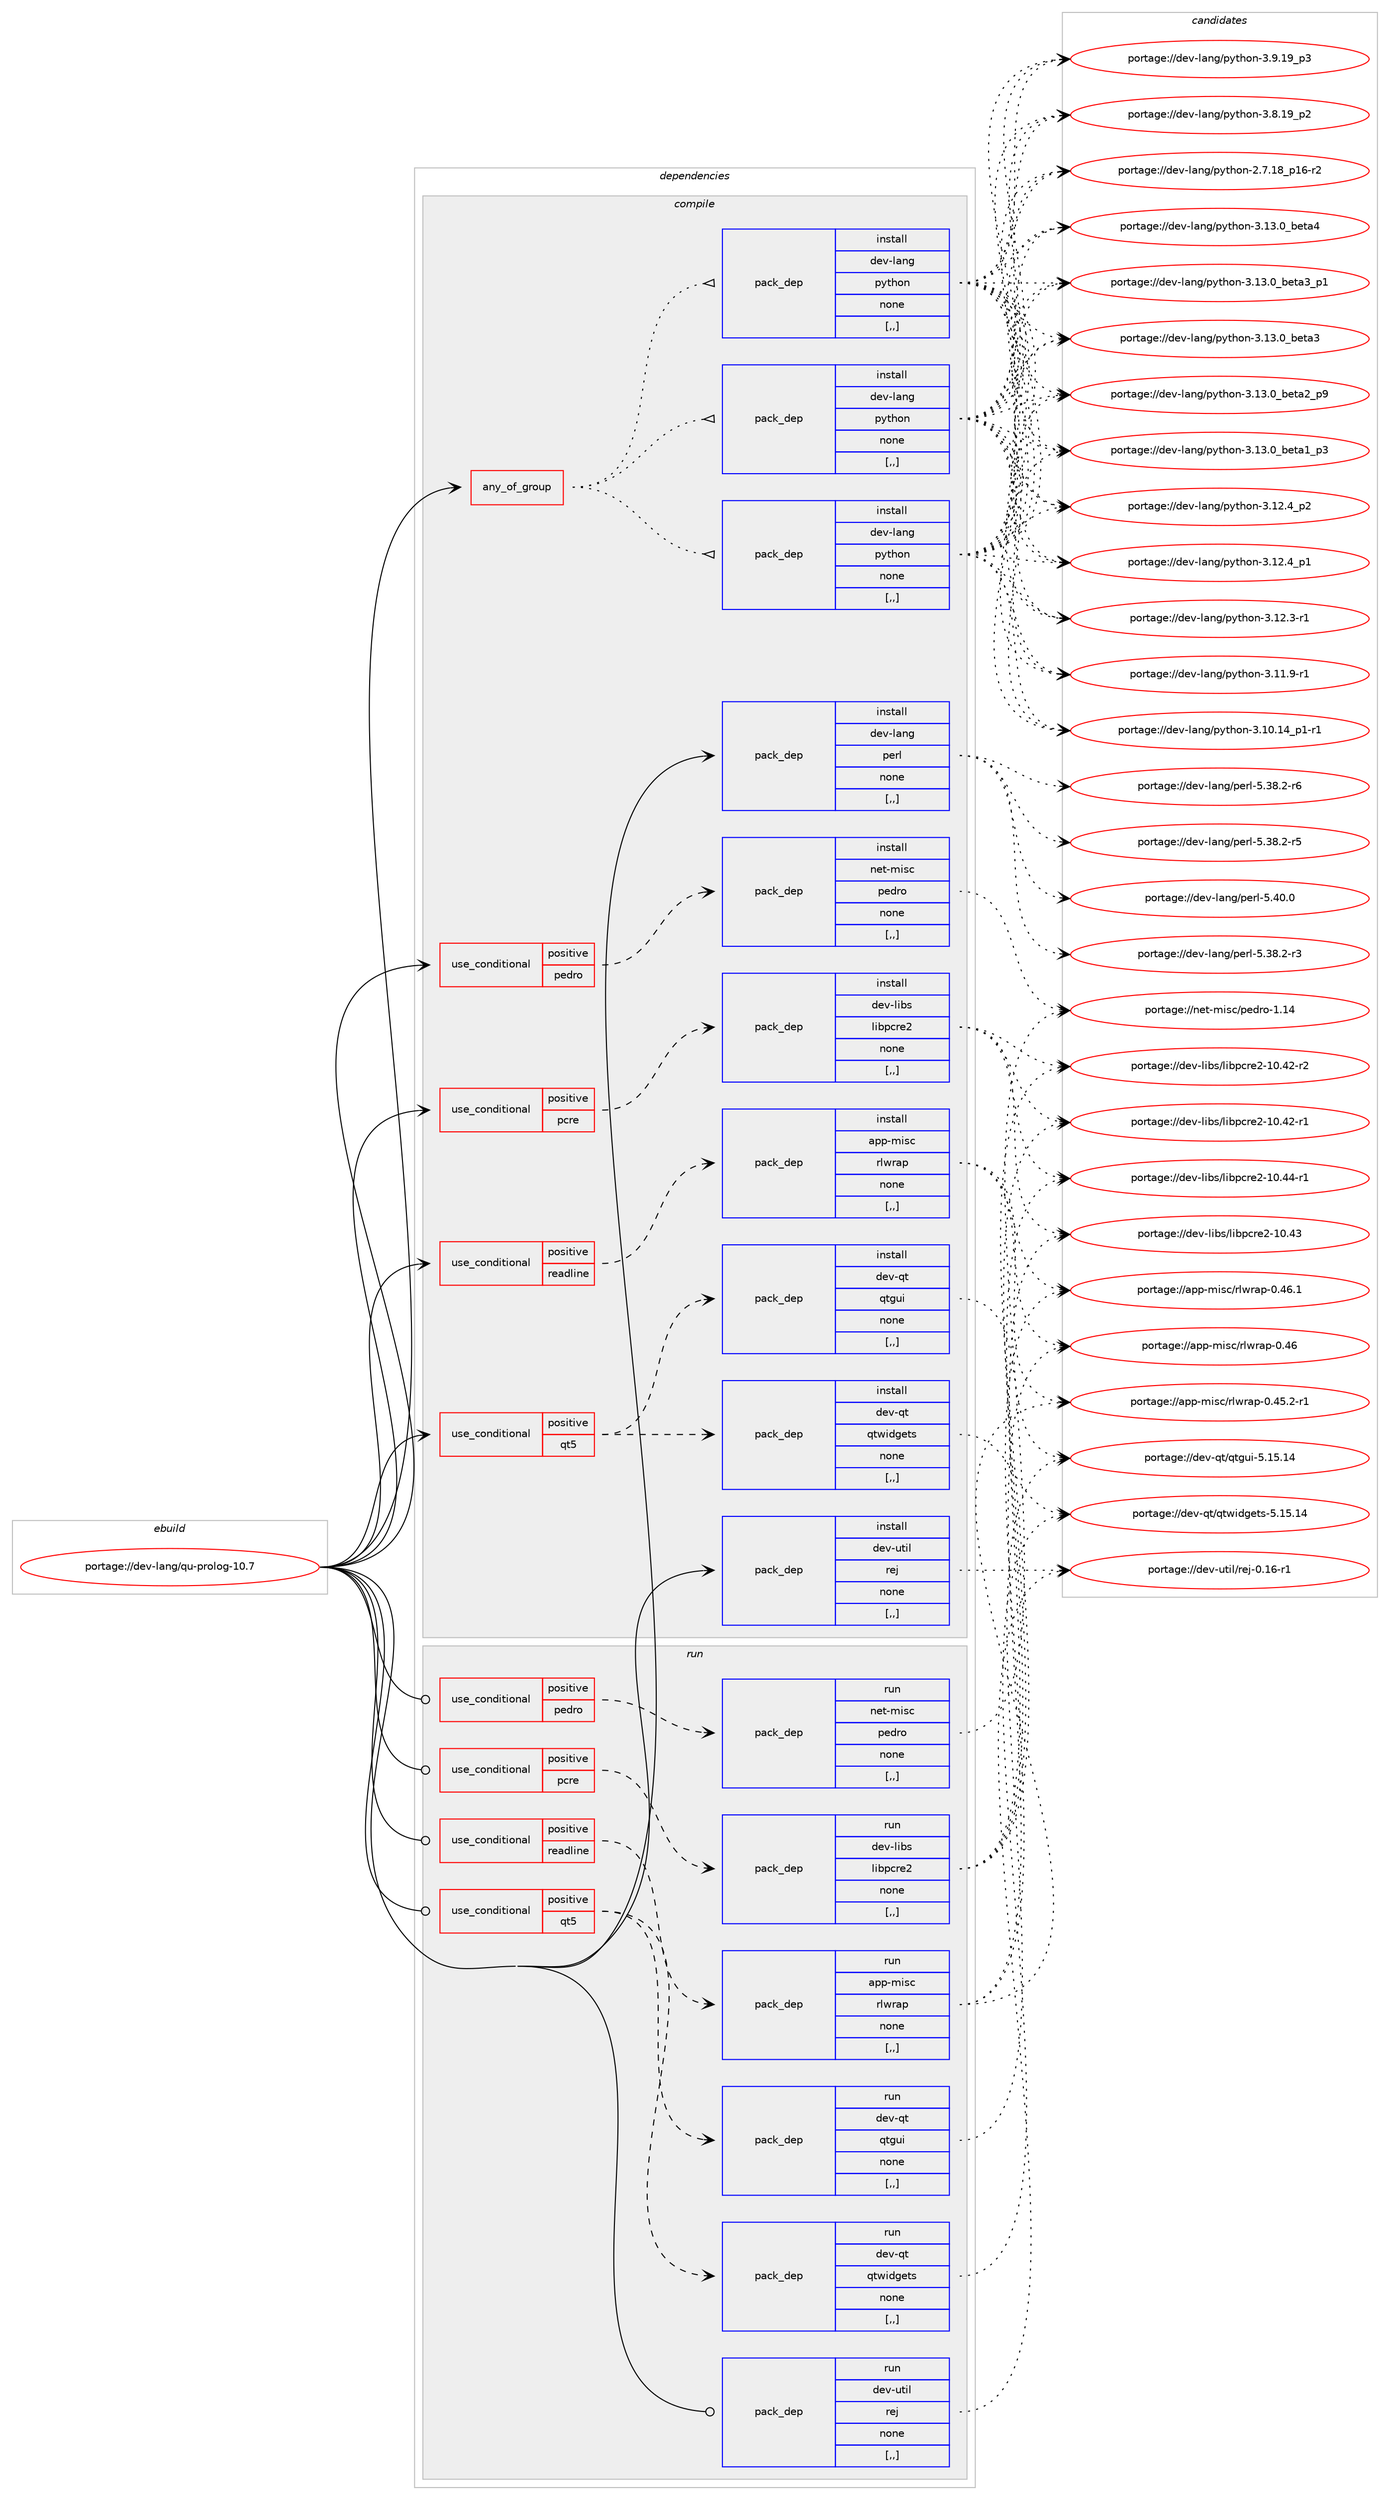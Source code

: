 digraph prolog {

# *************
# Graph options
# *************

newrank=true;
concentrate=true;
compound=true;
graph [rankdir=LR,fontname=Helvetica,fontsize=10,ranksep=1.5];#, ranksep=2.5, nodesep=0.2];
edge  [arrowhead=vee];
node  [fontname=Helvetica,fontsize=10];

# **********
# The ebuild
# **********

subgraph cluster_leftcol {
color=gray;
label=<<i>ebuild</i>>;
id [label="portage://dev-lang/qu-prolog-10.7", color=red, width=4, href="../dev-lang/qu-prolog-10.7.svg"];
}

# ****************
# The dependencies
# ****************

subgraph cluster_midcol {
color=gray;
label=<<i>dependencies</i>>;
subgraph cluster_compile {
fillcolor="#eeeeee";
style=filled;
label=<<i>compile</i>>;
subgraph any979 {
dependency102832 [label=<<TABLE BORDER="0" CELLBORDER="1" CELLSPACING="0" CELLPADDING="4"><TR><TD CELLPADDING="10">any_of_group</TD></TR></TABLE>>, shape=none, color=red];subgraph pack77482 {
dependency102833 [label=<<TABLE BORDER="0" CELLBORDER="1" CELLSPACING="0" CELLPADDING="4" WIDTH="220"><TR><TD ROWSPAN="6" CELLPADDING="30">pack_dep</TD></TR><TR><TD WIDTH="110">install</TD></TR><TR><TD>dev-lang</TD></TR><TR><TD>python</TD></TR><TR><TD>none</TD></TR><TR><TD>[,,]</TD></TR></TABLE>>, shape=none, color=blue];
}
dependency102832:e -> dependency102833:w [weight=20,style="dotted",arrowhead="oinv"];
subgraph pack77483 {
dependency102834 [label=<<TABLE BORDER="0" CELLBORDER="1" CELLSPACING="0" CELLPADDING="4" WIDTH="220"><TR><TD ROWSPAN="6" CELLPADDING="30">pack_dep</TD></TR><TR><TD WIDTH="110">install</TD></TR><TR><TD>dev-lang</TD></TR><TR><TD>python</TD></TR><TR><TD>none</TD></TR><TR><TD>[,,]</TD></TR></TABLE>>, shape=none, color=blue];
}
dependency102832:e -> dependency102834:w [weight=20,style="dotted",arrowhead="oinv"];
subgraph pack77484 {
dependency102835 [label=<<TABLE BORDER="0" CELLBORDER="1" CELLSPACING="0" CELLPADDING="4" WIDTH="220"><TR><TD ROWSPAN="6" CELLPADDING="30">pack_dep</TD></TR><TR><TD WIDTH="110">install</TD></TR><TR><TD>dev-lang</TD></TR><TR><TD>python</TD></TR><TR><TD>none</TD></TR><TR><TD>[,,]</TD></TR></TABLE>>, shape=none, color=blue];
}
dependency102832:e -> dependency102835:w [weight=20,style="dotted",arrowhead="oinv"];
}
id:e -> dependency102832:w [weight=20,style="solid",arrowhead="vee"];
subgraph cond24249 {
dependency102836 [label=<<TABLE BORDER="0" CELLBORDER="1" CELLSPACING="0" CELLPADDING="4"><TR><TD ROWSPAN="3" CELLPADDING="10">use_conditional</TD></TR><TR><TD>positive</TD></TR><TR><TD>pcre</TD></TR></TABLE>>, shape=none, color=red];
subgraph pack77485 {
dependency102837 [label=<<TABLE BORDER="0" CELLBORDER="1" CELLSPACING="0" CELLPADDING="4" WIDTH="220"><TR><TD ROWSPAN="6" CELLPADDING="30">pack_dep</TD></TR><TR><TD WIDTH="110">install</TD></TR><TR><TD>dev-libs</TD></TR><TR><TD>libpcre2</TD></TR><TR><TD>none</TD></TR><TR><TD>[,,]</TD></TR></TABLE>>, shape=none, color=blue];
}
dependency102836:e -> dependency102837:w [weight=20,style="dashed",arrowhead="vee"];
}
id:e -> dependency102836:w [weight=20,style="solid",arrowhead="vee"];
subgraph cond24250 {
dependency102838 [label=<<TABLE BORDER="0" CELLBORDER="1" CELLSPACING="0" CELLPADDING="4"><TR><TD ROWSPAN="3" CELLPADDING="10">use_conditional</TD></TR><TR><TD>positive</TD></TR><TR><TD>pedro</TD></TR></TABLE>>, shape=none, color=red];
subgraph pack77486 {
dependency102839 [label=<<TABLE BORDER="0" CELLBORDER="1" CELLSPACING="0" CELLPADDING="4" WIDTH="220"><TR><TD ROWSPAN="6" CELLPADDING="30">pack_dep</TD></TR><TR><TD WIDTH="110">install</TD></TR><TR><TD>net-misc</TD></TR><TR><TD>pedro</TD></TR><TR><TD>none</TD></TR><TR><TD>[,,]</TD></TR></TABLE>>, shape=none, color=blue];
}
dependency102838:e -> dependency102839:w [weight=20,style="dashed",arrowhead="vee"];
}
id:e -> dependency102838:w [weight=20,style="solid",arrowhead="vee"];
subgraph cond24251 {
dependency102840 [label=<<TABLE BORDER="0" CELLBORDER="1" CELLSPACING="0" CELLPADDING="4"><TR><TD ROWSPAN="3" CELLPADDING="10">use_conditional</TD></TR><TR><TD>positive</TD></TR><TR><TD>qt5</TD></TR></TABLE>>, shape=none, color=red];
subgraph pack77487 {
dependency102841 [label=<<TABLE BORDER="0" CELLBORDER="1" CELLSPACING="0" CELLPADDING="4" WIDTH="220"><TR><TD ROWSPAN="6" CELLPADDING="30">pack_dep</TD></TR><TR><TD WIDTH="110">install</TD></TR><TR><TD>dev-qt</TD></TR><TR><TD>qtwidgets</TD></TR><TR><TD>none</TD></TR><TR><TD>[,,]</TD></TR></TABLE>>, shape=none, color=blue];
}
dependency102840:e -> dependency102841:w [weight=20,style="dashed",arrowhead="vee"];
subgraph pack77488 {
dependency102842 [label=<<TABLE BORDER="0" CELLBORDER="1" CELLSPACING="0" CELLPADDING="4" WIDTH="220"><TR><TD ROWSPAN="6" CELLPADDING="30">pack_dep</TD></TR><TR><TD WIDTH="110">install</TD></TR><TR><TD>dev-qt</TD></TR><TR><TD>qtgui</TD></TR><TR><TD>none</TD></TR><TR><TD>[,,]</TD></TR></TABLE>>, shape=none, color=blue];
}
dependency102840:e -> dependency102842:w [weight=20,style="dashed",arrowhead="vee"];
}
id:e -> dependency102840:w [weight=20,style="solid",arrowhead="vee"];
subgraph cond24252 {
dependency102843 [label=<<TABLE BORDER="0" CELLBORDER="1" CELLSPACING="0" CELLPADDING="4"><TR><TD ROWSPAN="3" CELLPADDING="10">use_conditional</TD></TR><TR><TD>positive</TD></TR><TR><TD>readline</TD></TR></TABLE>>, shape=none, color=red];
subgraph pack77489 {
dependency102844 [label=<<TABLE BORDER="0" CELLBORDER="1" CELLSPACING="0" CELLPADDING="4" WIDTH="220"><TR><TD ROWSPAN="6" CELLPADDING="30">pack_dep</TD></TR><TR><TD WIDTH="110">install</TD></TR><TR><TD>app-misc</TD></TR><TR><TD>rlwrap</TD></TR><TR><TD>none</TD></TR><TR><TD>[,,]</TD></TR></TABLE>>, shape=none, color=blue];
}
dependency102843:e -> dependency102844:w [weight=20,style="dashed",arrowhead="vee"];
}
id:e -> dependency102843:w [weight=20,style="solid",arrowhead="vee"];
subgraph pack77490 {
dependency102845 [label=<<TABLE BORDER="0" CELLBORDER="1" CELLSPACING="0" CELLPADDING="4" WIDTH="220"><TR><TD ROWSPAN="6" CELLPADDING="30">pack_dep</TD></TR><TR><TD WIDTH="110">install</TD></TR><TR><TD>dev-lang</TD></TR><TR><TD>perl</TD></TR><TR><TD>none</TD></TR><TR><TD>[,,]</TD></TR></TABLE>>, shape=none, color=blue];
}
id:e -> dependency102845:w [weight=20,style="solid",arrowhead="vee"];
subgraph pack77491 {
dependency102846 [label=<<TABLE BORDER="0" CELLBORDER="1" CELLSPACING="0" CELLPADDING="4" WIDTH="220"><TR><TD ROWSPAN="6" CELLPADDING="30">pack_dep</TD></TR><TR><TD WIDTH="110">install</TD></TR><TR><TD>dev-util</TD></TR><TR><TD>rej</TD></TR><TR><TD>none</TD></TR><TR><TD>[,,]</TD></TR></TABLE>>, shape=none, color=blue];
}
id:e -> dependency102846:w [weight=20,style="solid",arrowhead="vee"];
}
subgraph cluster_compileandrun {
fillcolor="#eeeeee";
style=filled;
label=<<i>compile and run</i>>;
}
subgraph cluster_run {
fillcolor="#eeeeee";
style=filled;
label=<<i>run</i>>;
subgraph cond24253 {
dependency102847 [label=<<TABLE BORDER="0" CELLBORDER="1" CELLSPACING="0" CELLPADDING="4"><TR><TD ROWSPAN="3" CELLPADDING="10">use_conditional</TD></TR><TR><TD>positive</TD></TR><TR><TD>pcre</TD></TR></TABLE>>, shape=none, color=red];
subgraph pack77492 {
dependency102848 [label=<<TABLE BORDER="0" CELLBORDER="1" CELLSPACING="0" CELLPADDING="4" WIDTH="220"><TR><TD ROWSPAN="6" CELLPADDING="30">pack_dep</TD></TR><TR><TD WIDTH="110">run</TD></TR><TR><TD>dev-libs</TD></TR><TR><TD>libpcre2</TD></TR><TR><TD>none</TD></TR><TR><TD>[,,]</TD></TR></TABLE>>, shape=none, color=blue];
}
dependency102847:e -> dependency102848:w [weight=20,style="dashed",arrowhead="vee"];
}
id:e -> dependency102847:w [weight=20,style="solid",arrowhead="odot"];
subgraph cond24254 {
dependency102849 [label=<<TABLE BORDER="0" CELLBORDER="1" CELLSPACING="0" CELLPADDING="4"><TR><TD ROWSPAN="3" CELLPADDING="10">use_conditional</TD></TR><TR><TD>positive</TD></TR><TR><TD>pedro</TD></TR></TABLE>>, shape=none, color=red];
subgraph pack77493 {
dependency102850 [label=<<TABLE BORDER="0" CELLBORDER="1" CELLSPACING="0" CELLPADDING="4" WIDTH="220"><TR><TD ROWSPAN="6" CELLPADDING="30">pack_dep</TD></TR><TR><TD WIDTH="110">run</TD></TR><TR><TD>net-misc</TD></TR><TR><TD>pedro</TD></TR><TR><TD>none</TD></TR><TR><TD>[,,]</TD></TR></TABLE>>, shape=none, color=blue];
}
dependency102849:e -> dependency102850:w [weight=20,style="dashed",arrowhead="vee"];
}
id:e -> dependency102849:w [weight=20,style="solid",arrowhead="odot"];
subgraph cond24255 {
dependency102851 [label=<<TABLE BORDER="0" CELLBORDER="1" CELLSPACING="0" CELLPADDING="4"><TR><TD ROWSPAN="3" CELLPADDING="10">use_conditional</TD></TR><TR><TD>positive</TD></TR><TR><TD>qt5</TD></TR></TABLE>>, shape=none, color=red];
subgraph pack77494 {
dependency102852 [label=<<TABLE BORDER="0" CELLBORDER="1" CELLSPACING="0" CELLPADDING="4" WIDTH="220"><TR><TD ROWSPAN="6" CELLPADDING="30">pack_dep</TD></TR><TR><TD WIDTH="110">run</TD></TR><TR><TD>dev-qt</TD></TR><TR><TD>qtwidgets</TD></TR><TR><TD>none</TD></TR><TR><TD>[,,]</TD></TR></TABLE>>, shape=none, color=blue];
}
dependency102851:e -> dependency102852:w [weight=20,style="dashed",arrowhead="vee"];
subgraph pack77495 {
dependency102853 [label=<<TABLE BORDER="0" CELLBORDER="1" CELLSPACING="0" CELLPADDING="4" WIDTH="220"><TR><TD ROWSPAN="6" CELLPADDING="30">pack_dep</TD></TR><TR><TD WIDTH="110">run</TD></TR><TR><TD>dev-qt</TD></TR><TR><TD>qtgui</TD></TR><TR><TD>none</TD></TR><TR><TD>[,,]</TD></TR></TABLE>>, shape=none, color=blue];
}
dependency102851:e -> dependency102853:w [weight=20,style="dashed",arrowhead="vee"];
}
id:e -> dependency102851:w [weight=20,style="solid",arrowhead="odot"];
subgraph cond24256 {
dependency102854 [label=<<TABLE BORDER="0" CELLBORDER="1" CELLSPACING="0" CELLPADDING="4"><TR><TD ROWSPAN="3" CELLPADDING="10">use_conditional</TD></TR><TR><TD>positive</TD></TR><TR><TD>readline</TD></TR></TABLE>>, shape=none, color=red];
subgraph pack77496 {
dependency102855 [label=<<TABLE BORDER="0" CELLBORDER="1" CELLSPACING="0" CELLPADDING="4" WIDTH="220"><TR><TD ROWSPAN="6" CELLPADDING="30">pack_dep</TD></TR><TR><TD WIDTH="110">run</TD></TR><TR><TD>app-misc</TD></TR><TR><TD>rlwrap</TD></TR><TR><TD>none</TD></TR><TR><TD>[,,]</TD></TR></TABLE>>, shape=none, color=blue];
}
dependency102854:e -> dependency102855:w [weight=20,style="dashed",arrowhead="vee"];
}
id:e -> dependency102854:w [weight=20,style="solid",arrowhead="odot"];
subgraph pack77497 {
dependency102856 [label=<<TABLE BORDER="0" CELLBORDER="1" CELLSPACING="0" CELLPADDING="4" WIDTH="220"><TR><TD ROWSPAN="6" CELLPADDING="30">pack_dep</TD></TR><TR><TD WIDTH="110">run</TD></TR><TR><TD>dev-util</TD></TR><TR><TD>rej</TD></TR><TR><TD>none</TD></TR><TR><TD>[,,]</TD></TR></TABLE>>, shape=none, color=blue];
}
id:e -> dependency102856:w [weight=20,style="solid",arrowhead="odot"];
}
}

# **************
# The candidates
# **************

subgraph cluster_choices {
rank=same;
color=gray;
label=<<i>candidates</i>>;

subgraph choice77482 {
color=black;
nodesep=1;
choice1001011184510897110103471121211161041111104551464951464895981011169752 [label="portage://dev-lang/python-3.13.0_beta4", color=red, width=4,href="../dev-lang/python-3.13.0_beta4.svg"];
choice10010111845108971101034711212111610411111045514649514648959810111697519511249 [label="portage://dev-lang/python-3.13.0_beta3_p1", color=red, width=4,href="../dev-lang/python-3.13.0_beta3_p1.svg"];
choice1001011184510897110103471121211161041111104551464951464895981011169751 [label="portage://dev-lang/python-3.13.0_beta3", color=red, width=4,href="../dev-lang/python-3.13.0_beta3.svg"];
choice10010111845108971101034711212111610411111045514649514648959810111697509511257 [label="portage://dev-lang/python-3.13.0_beta2_p9", color=red, width=4,href="../dev-lang/python-3.13.0_beta2_p9.svg"];
choice10010111845108971101034711212111610411111045514649514648959810111697499511251 [label="portage://dev-lang/python-3.13.0_beta1_p3", color=red, width=4,href="../dev-lang/python-3.13.0_beta1_p3.svg"];
choice100101118451089711010347112121116104111110455146495046529511250 [label="portage://dev-lang/python-3.12.4_p2", color=red, width=4,href="../dev-lang/python-3.12.4_p2.svg"];
choice100101118451089711010347112121116104111110455146495046529511249 [label="portage://dev-lang/python-3.12.4_p1", color=red, width=4,href="../dev-lang/python-3.12.4_p1.svg"];
choice100101118451089711010347112121116104111110455146495046514511449 [label="portage://dev-lang/python-3.12.3-r1", color=red, width=4,href="../dev-lang/python-3.12.3-r1.svg"];
choice100101118451089711010347112121116104111110455146494946574511449 [label="portage://dev-lang/python-3.11.9-r1", color=red, width=4,href="../dev-lang/python-3.11.9-r1.svg"];
choice100101118451089711010347112121116104111110455146494846495295112494511449 [label="portage://dev-lang/python-3.10.14_p1-r1", color=red, width=4,href="../dev-lang/python-3.10.14_p1-r1.svg"];
choice100101118451089711010347112121116104111110455146574649579511251 [label="portage://dev-lang/python-3.9.19_p3", color=red, width=4,href="../dev-lang/python-3.9.19_p3.svg"];
choice100101118451089711010347112121116104111110455146564649579511250 [label="portage://dev-lang/python-3.8.19_p2", color=red, width=4,href="../dev-lang/python-3.8.19_p2.svg"];
choice100101118451089711010347112121116104111110455046554649569511249544511450 [label="portage://dev-lang/python-2.7.18_p16-r2", color=red, width=4,href="../dev-lang/python-2.7.18_p16-r2.svg"];
dependency102833:e -> choice1001011184510897110103471121211161041111104551464951464895981011169752:w [style=dotted,weight="100"];
dependency102833:e -> choice10010111845108971101034711212111610411111045514649514648959810111697519511249:w [style=dotted,weight="100"];
dependency102833:e -> choice1001011184510897110103471121211161041111104551464951464895981011169751:w [style=dotted,weight="100"];
dependency102833:e -> choice10010111845108971101034711212111610411111045514649514648959810111697509511257:w [style=dotted,weight="100"];
dependency102833:e -> choice10010111845108971101034711212111610411111045514649514648959810111697499511251:w [style=dotted,weight="100"];
dependency102833:e -> choice100101118451089711010347112121116104111110455146495046529511250:w [style=dotted,weight="100"];
dependency102833:e -> choice100101118451089711010347112121116104111110455146495046529511249:w [style=dotted,weight="100"];
dependency102833:e -> choice100101118451089711010347112121116104111110455146495046514511449:w [style=dotted,weight="100"];
dependency102833:e -> choice100101118451089711010347112121116104111110455146494946574511449:w [style=dotted,weight="100"];
dependency102833:e -> choice100101118451089711010347112121116104111110455146494846495295112494511449:w [style=dotted,weight="100"];
dependency102833:e -> choice100101118451089711010347112121116104111110455146574649579511251:w [style=dotted,weight="100"];
dependency102833:e -> choice100101118451089711010347112121116104111110455146564649579511250:w [style=dotted,weight="100"];
dependency102833:e -> choice100101118451089711010347112121116104111110455046554649569511249544511450:w [style=dotted,weight="100"];
}
subgraph choice77483 {
color=black;
nodesep=1;
choice1001011184510897110103471121211161041111104551464951464895981011169752 [label="portage://dev-lang/python-3.13.0_beta4", color=red, width=4,href="../dev-lang/python-3.13.0_beta4.svg"];
choice10010111845108971101034711212111610411111045514649514648959810111697519511249 [label="portage://dev-lang/python-3.13.0_beta3_p1", color=red, width=4,href="../dev-lang/python-3.13.0_beta3_p1.svg"];
choice1001011184510897110103471121211161041111104551464951464895981011169751 [label="portage://dev-lang/python-3.13.0_beta3", color=red, width=4,href="../dev-lang/python-3.13.0_beta3.svg"];
choice10010111845108971101034711212111610411111045514649514648959810111697509511257 [label="portage://dev-lang/python-3.13.0_beta2_p9", color=red, width=4,href="../dev-lang/python-3.13.0_beta2_p9.svg"];
choice10010111845108971101034711212111610411111045514649514648959810111697499511251 [label="portage://dev-lang/python-3.13.0_beta1_p3", color=red, width=4,href="../dev-lang/python-3.13.0_beta1_p3.svg"];
choice100101118451089711010347112121116104111110455146495046529511250 [label="portage://dev-lang/python-3.12.4_p2", color=red, width=4,href="../dev-lang/python-3.12.4_p2.svg"];
choice100101118451089711010347112121116104111110455146495046529511249 [label="portage://dev-lang/python-3.12.4_p1", color=red, width=4,href="../dev-lang/python-3.12.4_p1.svg"];
choice100101118451089711010347112121116104111110455146495046514511449 [label="portage://dev-lang/python-3.12.3-r1", color=red, width=4,href="../dev-lang/python-3.12.3-r1.svg"];
choice100101118451089711010347112121116104111110455146494946574511449 [label="portage://dev-lang/python-3.11.9-r1", color=red, width=4,href="../dev-lang/python-3.11.9-r1.svg"];
choice100101118451089711010347112121116104111110455146494846495295112494511449 [label="portage://dev-lang/python-3.10.14_p1-r1", color=red, width=4,href="../dev-lang/python-3.10.14_p1-r1.svg"];
choice100101118451089711010347112121116104111110455146574649579511251 [label="portage://dev-lang/python-3.9.19_p3", color=red, width=4,href="../dev-lang/python-3.9.19_p3.svg"];
choice100101118451089711010347112121116104111110455146564649579511250 [label="portage://dev-lang/python-3.8.19_p2", color=red, width=4,href="../dev-lang/python-3.8.19_p2.svg"];
choice100101118451089711010347112121116104111110455046554649569511249544511450 [label="portage://dev-lang/python-2.7.18_p16-r2", color=red, width=4,href="../dev-lang/python-2.7.18_p16-r2.svg"];
dependency102834:e -> choice1001011184510897110103471121211161041111104551464951464895981011169752:w [style=dotted,weight="100"];
dependency102834:e -> choice10010111845108971101034711212111610411111045514649514648959810111697519511249:w [style=dotted,weight="100"];
dependency102834:e -> choice1001011184510897110103471121211161041111104551464951464895981011169751:w [style=dotted,weight="100"];
dependency102834:e -> choice10010111845108971101034711212111610411111045514649514648959810111697509511257:w [style=dotted,weight="100"];
dependency102834:e -> choice10010111845108971101034711212111610411111045514649514648959810111697499511251:w [style=dotted,weight="100"];
dependency102834:e -> choice100101118451089711010347112121116104111110455146495046529511250:w [style=dotted,weight="100"];
dependency102834:e -> choice100101118451089711010347112121116104111110455146495046529511249:w [style=dotted,weight="100"];
dependency102834:e -> choice100101118451089711010347112121116104111110455146495046514511449:w [style=dotted,weight="100"];
dependency102834:e -> choice100101118451089711010347112121116104111110455146494946574511449:w [style=dotted,weight="100"];
dependency102834:e -> choice100101118451089711010347112121116104111110455146494846495295112494511449:w [style=dotted,weight="100"];
dependency102834:e -> choice100101118451089711010347112121116104111110455146574649579511251:w [style=dotted,weight="100"];
dependency102834:e -> choice100101118451089711010347112121116104111110455146564649579511250:w [style=dotted,weight="100"];
dependency102834:e -> choice100101118451089711010347112121116104111110455046554649569511249544511450:w [style=dotted,weight="100"];
}
subgraph choice77484 {
color=black;
nodesep=1;
choice1001011184510897110103471121211161041111104551464951464895981011169752 [label="portage://dev-lang/python-3.13.0_beta4", color=red, width=4,href="../dev-lang/python-3.13.0_beta4.svg"];
choice10010111845108971101034711212111610411111045514649514648959810111697519511249 [label="portage://dev-lang/python-3.13.0_beta3_p1", color=red, width=4,href="../dev-lang/python-3.13.0_beta3_p1.svg"];
choice1001011184510897110103471121211161041111104551464951464895981011169751 [label="portage://dev-lang/python-3.13.0_beta3", color=red, width=4,href="../dev-lang/python-3.13.0_beta3.svg"];
choice10010111845108971101034711212111610411111045514649514648959810111697509511257 [label="portage://dev-lang/python-3.13.0_beta2_p9", color=red, width=4,href="../dev-lang/python-3.13.0_beta2_p9.svg"];
choice10010111845108971101034711212111610411111045514649514648959810111697499511251 [label="portage://dev-lang/python-3.13.0_beta1_p3", color=red, width=4,href="../dev-lang/python-3.13.0_beta1_p3.svg"];
choice100101118451089711010347112121116104111110455146495046529511250 [label="portage://dev-lang/python-3.12.4_p2", color=red, width=4,href="../dev-lang/python-3.12.4_p2.svg"];
choice100101118451089711010347112121116104111110455146495046529511249 [label="portage://dev-lang/python-3.12.4_p1", color=red, width=4,href="../dev-lang/python-3.12.4_p1.svg"];
choice100101118451089711010347112121116104111110455146495046514511449 [label="portage://dev-lang/python-3.12.3-r1", color=red, width=4,href="../dev-lang/python-3.12.3-r1.svg"];
choice100101118451089711010347112121116104111110455146494946574511449 [label="portage://dev-lang/python-3.11.9-r1", color=red, width=4,href="../dev-lang/python-3.11.9-r1.svg"];
choice100101118451089711010347112121116104111110455146494846495295112494511449 [label="portage://dev-lang/python-3.10.14_p1-r1", color=red, width=4,href="../dev-lang/python-3.10.14_p1-r1.svg"];
choice100101118451089711010347112121116104111110455146574649579511251 [label="portage://dev-lang/python-3.9.19_p3", color=red, width=4,href="../dev-lang/python-3.9.19_p3.svg"];
choice100101118451089711010347112121116104111110455146564649579511250 [label="portage://dev-lang/python-3.8.19_p2", color=red, width=4,href="../dev-lang/python-3.8.19_p2.svg"];
choice100101118451089711010347112121116104111110455046554649569511249544511450 [label="portage://dev-lang/python-2.7.18_p16-r2", color=red, width=4,href="../dev-lang/python-2.7.18_p16-r2.svg"];
dependency102835:e -> choice1001011184510897110103471121211161041111104551464951464895981011169752:w [style=dotted,weight="100"];
dependency102835:e -> choice10010111845108971101034711212111610411111045514649514648959810111697519511249:w [style=dotted,weight="100"];
dependency102835:e -> choice1001011184510897110103471121211161041111104551464951464895981011169751:w [style=dotted,weight="100"];
dependency102835:e -> choice10010111845108971101034711212111610411111045514649514648959810111697509511257:w [style=dotted,weight="100"];
dependency102835:e -> choice10010111845108971101034711212111610411111045514649514648959810111697499511251:w [style=dotted,weight="100"];
dependency102835:e -> choice100101118451089711010347112121116104111110455146495046529511250:w [style=dotted,weight="100"];
dependency102835:e -> choice100101118451089711010347112121116104111110455146495046529511249:w [style=dotted,weight="100"];
dependency102835:e -> choice100101118451089711010347112121116104111110455146495046514511449:w [style=dotted,weight="100"];
dependency102835:e -> choice100101118451089711010347112121116104111110455146494946574511449:w [style=dotted,weight="100"];
dependency102835:e -> choice100101118451089711010347112121116104111110455146494846495295112494511449:w [style=dotted,weight="100"];
dependency102835:e -> choice100101118451089711010347112121116104111110455146574649579511251:w [style=dotted,weight="100"];
dependency102835:e -> choice100101118451089711010347112121116104111110455146564649579511250:w [style=dotted,weight="100"];
dependency102835:e -> choice100101118451089711010347112121116104111110455046554649569511249544511450:w [style=dotted,weight="100"];
}
subgraph choice77485 {
color=black;
nodesep=1;
choice1001011184510810598115471081059811299114101504549484652524511449 [label="portage://dev-libs/libpcre2-10.44-r1", color=red, width=4,href="../dev-libs/libpcre2-10.44-r1.svg"];
choice100101118451081059811547108105981129911410150454948465251 [label="portage://dev-libs/libpcre2-10.43", color=red, width=4,href="../dev-libs/libpcre2-10.43.svg"];
choice1001011184510810598115471081059811299114101504549484652504511450 [label="portage://dev-libs/libpcre2-10.42-r2", color=red, width=4,href="../dev-libs/libpcre2-10.42-r2.svg"];
choice1001011184510810598115471081059811299114101504549484652504511449 [label="portage://dev-libs/libpcre2-10.42-r1", color=red, width=4,href="../dev-libs/libpcre2-10.42-r1.svg"];
dependency102837:e -> choice1001011184510810598115471081059811299114101504549484652524511449:w [style=dotted,weight="100"];
dependency102837:e -> choice100101118451081059811547108105981129911410150454948465251:w [style=dotted,weight="100"];
dependency102837:e -> choice1001011184510810598115471081059811299114101504549484652504511450:w [style=dotted,weight="100"];
dependency102837:e -> choice1001011184510810598115471081059811299114101504549484652504511449:w [style=dotted,weight="100"];
}
subgraph choice77486 {
color=black;
nodesep=1;
choice1101011164510910511599471121011001141114549464952 [label="portage://net-misc/pedro-1.14", color=red, width=4,href="../net-misc/pedro-1.14.svg"];
dependency102839:e -> choice1101011164510910511599471121011001141114549464952:w [style=dotted,weight="100"];
}
subgraph choice77487 {
color=black;
nodesep=1;
choice10010111845113116471131161191051001031011161154553464953464952 [label="portage://dev-qt/qtwidgets-5.15.14", color=red, width=4,href="../dev-qt/qtwidgets-5.15.14.svg"];
dependency102841:e -> choice10010111845113116471131161191051001031011161154553464953464952:w [style=dotted,weight="100"];
}
subgraph choice77488 {
color=black;
nodesep=1;
choice10010111845113116471131161031171054553464953464952 [label="portage://dev-qt/qtgui-5.15.14", color=red, width=4,href="../dev-qt/qtgui-5.15.14.svg"];
dependency102842:e -> choice10010111845113116471131161031171054553464953464952:w [style=dotted,weight="100"];
}
subgraph choice77489 {
color=black;
nodesep=1;
choice971121124510910511599471141081191149711245484652544649 [label="portage://app-misc/rlwrap-0.46.1", color=red, width=4,href="../app-misc/rlwrap-0.46.1.svg"];
choice97112112451091051159947114108119114971124548465254 [label="portage://app-misc/rlwrap-0.46", color=red, width=4,href="../app-misc/rlwrap-0.46.svg"];
choice9711211245109105115994711410811911497112454846525346504511449 [label="portage://app-misc/rlwrap-0.45.2-r1", color=red, width=4,href="../app-misc/rlwrap-0.45.2-r1.svg"];
dependency102844:e -> choice971121124510910511599471141081191149711245484652544649:w [style=dotted,weight="100"];
dependency102844:e -> choice97112112451091051159947114108119114971124548465254:w [style=dotted,weight="100"];
dependency102844:e -> choice9711211245109105115994711410811911497112454846525346504511449:w [style=dotted,weight="100"];
}
subgraph choice77490 {
color=black;
nodesep=1;
choice10010111845108971101034711210111410845534652484648 [label="portage://dev-lang/perl-5.40.0", color=red, width=4,href="../dev-lang/perl-5.40.0.svg"];
choice100101118451089711010347112101114108455346515646504511454 [label="portage://dev-lang/perl-5.38.2-r6", color=red, width=4,href="../dev-lang/perl-5.38.2-r6.svg"];
choice100101118451089711010347112101114108455346515646504511453 [label="portage://dev-lang/perl-5.38.2-r5", color=red, width=4,href="../dev-lang/perl-5.38.2-r5.svg"];
choice100101118451089711010347112101114108455346515646504511451 [label="portage://dev-lang/perl-5.38.2-r3", color=red, width=4,href="../dev-lang/perl-5.38.2-r3.svg"];
dependency102845:e -> choice10010111845108971101034711210111410845534652484648:w [style=dotted,weight="100"];
dependency102845:e -> choice100101118451089711010347112101114108455346515646504511454:w [style=dotted,weight="100"];
dependency102845:e -> choice100101118451089711010347112101114108455346515646504511453:w [style=dotted,weight="100"];
dependency102845:e -> choice100101118451089711010347112101114108455346515646504511451:w [style=dotted,weight="100"];
}
subgraph choice77491 {
color=black;
nodesep=1;
choice100101118451171161051084711410110645484649544511449 [label="portage://dev-util/rej-0.16-r1", color=red, width=4,href="../dev-util/rej-0.16-r1.svg"];
dependency102846:e -> choice100101118451171161051084711410110645484649544511449:w [style=dotted,weight="100"];
}
subgraph choice77492 {
color=black;
nodesep=1;
choice1001011184510810598115471081059811299114101504549484652524511449 [label="portage://dev-libs/libpcre2-10.44-r1", color=red, width=4,href="../dev-libs/libpcre2-10.44-r1.svg"];
choice100101118451081059811547108105981129911410150454948465251 [label="portage://dev-libs/libpcre2-10.43", color=red, width=4,href="../dev-libs/libpcre2-10.43.svg"];
choice1001011184510810598115471081059811299114101504549484652504511450 [label="portage://dev-libs/libpcre2-10.42-r2", color=red, width=4,href="../dev-libs/libpcre2-10.42-r2.svg"];
choice1001011184510810598115471081059811299114101504549484652504511449 [label="portage://dev-libs/libpcre2-10.42-r1", color=red, width=4,href="../dev-libs/libpcre2-10.42-r1.svg"];
dependency102848:e -> choice1001011184510810598115471081059811299114101504549484652524511449:w [style=dotted,weight="100"];
dependency102848:e -> choice100101118451081059811547108105981129911410150454948465251:w [style=dotted,weight="100"];
dependency102848:e -> choice1001011184510810598115471081059811299114101504549484652504511450:w [style=dotted,weight="100"];
dependency102848:e -> choice1001011184510810598115471081059811299114101504549484652504511449:w [style=dotted,weight="100"];
}
subgraph choice77493 {
color=black;
nodesep=1;
choice1101011164510910511599471121011001141114549464952 [label="portage://net-misc/pedro-1.14", color=red, width=4,href="../net-misc/pedro-1.14.svg"];
dependency102850:e -> choice1101011164510910511599471121011001141114549464952:w [style=dotted,weight="100"];
}
subgraph choice77494 {
color=black;
nodesep=1;
choice10010111845113116471131161191051001031011161154553464953464952 [label="portage://dev-qt/qtwidgets-5.15.14", color=red, width=4,href="../dev-qt/qtwidgets-5.15.14.svg"];
dependency102852:e -> choice10010111845113116471131161191051001031011161154553464953464952:w [style=dotted,weight="100"];
}
subgraph choice77495 {
color=black;
nodesep=1;
choice10010111845113116471131161031171054553464953464952 [label="portage://dev-qt/qtgui-5.15.14", color=red, width=4,href="../dev-qt/qtgui-5.15.14.svg"];
dependency102853:e -> choice10010111845113116471131161031171054553464953464952:w [style=dotted,weight="100"];
}
subgraph choice77496 {
color=black;
nodesep=1;
choice971121124510910511599471141081191149711245484652544649 [label="portage://app-misc/rlwrap-0.46.1", color=red, width=4,href="../app-misc/rlwrap-0.46.1.svg"];
choice97112112451091051159947114108119114971124548465254 [label="portage://app-misc/rlwrap-0.46", color=red, width=4,href="../app-misc/rlwrap-0.46.svg"];
choice9711211245109105115994711410811911497112454846525346504511449 [label="portage://app-misc/rlwrap-0.45.2-r1", color=red, width=4,href="../app-misc/rlwrap-0.45.2-r1.svg"];
dependency102855:e -> choice971121124510910511599471141081191149711245484652544649:w [style=dotted,weight="100"];
dependency102855:e -> choice97112112451091051159947114108119114971124548465254:w [style=dotted,weight="100"];
dependency102855:e -> choice9711211245109105115994711410811911497112454846525346504511449:w [style=dotted,weight="100"];
}
subgraph choice77497 {
color=black;
nodesep=1;
choice100101118451171161051084711410110645484649544511449 [label="portage://dev-util/rej-0.16-r1", color=red, width=4,href="../dev-util/rej-0.16-r1.svg"];
dependency102856:e -> choice100101118451171161051084711410110645484649544511449:w [style=dotted,weight="100"];
}
}

}
